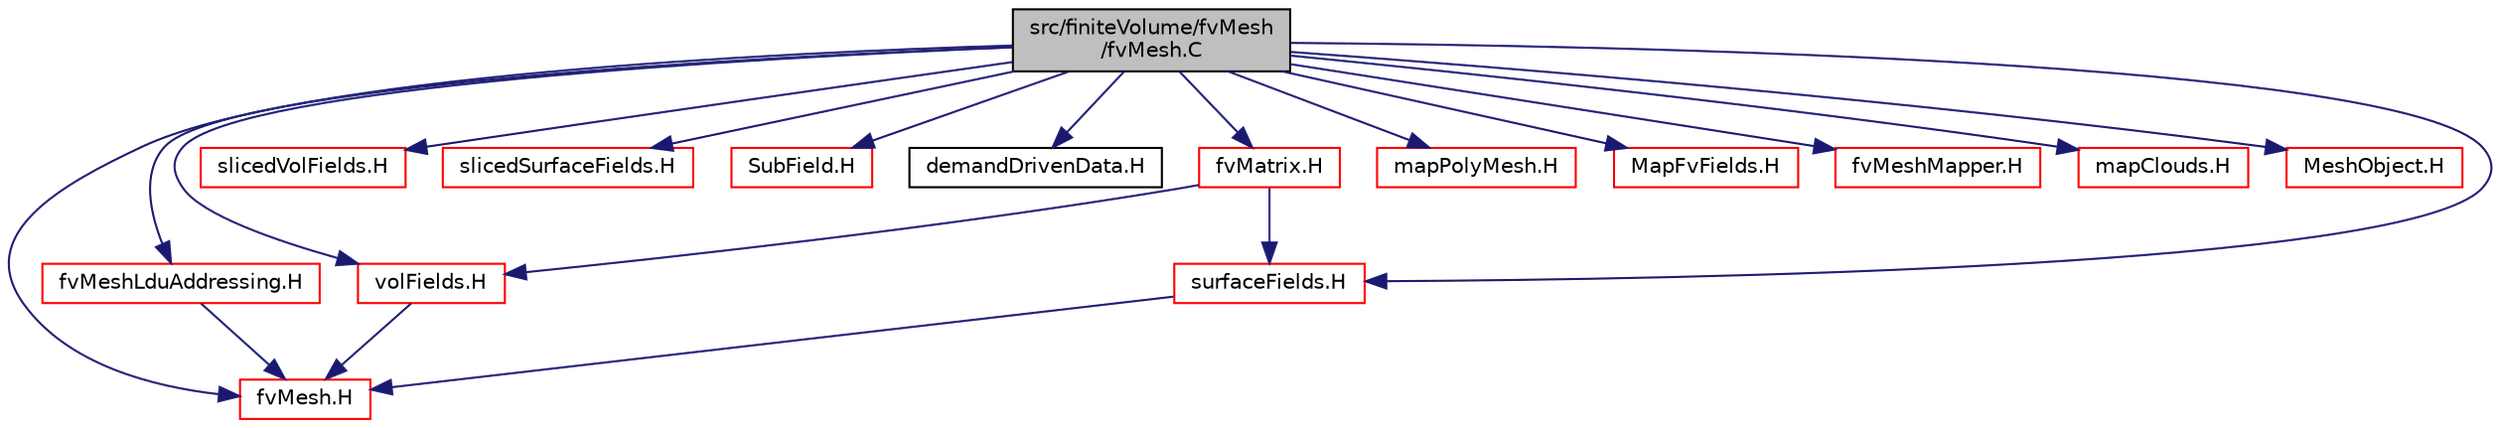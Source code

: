 digraph "src/finiteVolume/fvMesh/fvMesh.C"
{
  bgcolor="transparent";
  edge [fontname="Helvetica",fontsize="10",labelfontname="Helvetica",labelfontsize="10"];
  node [fontname="Helvetica",fontsize="10",shape=record];
  Node1 [label="src/finiteVolume/fvMesh\l/fvMesh.C",height=0.2,width=0.4,color="black", fillcolor="grey75", style="filled" fontcolor="black"];
  Node1 -> Node2 [color="midnightblue",fontsize="10",style="solid",fontname="Helvetica"];
  Node2 [label="fvMesh.H",height=0.2,width=0.4,color="red",URL="$fvMesh_8H.html"];
  Node1 -> Node3 [color="midnightblue",fontsize="10",style="solid",fontname="Helvetica"];
  Node3 [label="volFields.H",height=0.2,width=0.4,color="red",URL="$volFields_8H.html"];
  Node3 -> Node2 [color="midnightblue",fontsize="10",style="solid",fontname="Helvetica"];
  Node1 -> Node4 [color="midnightblue",fontsize="10",style="solid",fontname="Helvetica"];
  Node4 [label="surfaceFields.H",height=0.2,width=0.4,color="red",URL="$surfaceFields_8H.html",tooltip="Foam::surfaceFields. "];
  Node4 -> Node2 [color="midnightblue",fontsize="10",style="solid",fontname="Helvetica"];
  Node1 -> Node5 [color="midnightblue",fontsize="10",style="solid",fontname="Helvetica"];
  Node5 [label="slicedVolFields.H",height=0.2,width=0.4,color="red",URL="$slicedVolFields_8H.html"];
  Node1 -> Node6 [color="midnightblue",fontsize="10",style="solid",fontname="Helvetica"];
  Node6 [label="slicedSurfaceFields.H",height=0.2,width=0.4,color="red",URL="$slicedSurfaceFields_8H.html"];
  Node1 -> Node7 [color="midnightblue",fontsize="10",style="solid",fontname="Helvetica"];
  Node7 [label="SubField.H",height=0.2,width=0.4,color="red",URL="$SubField_8H.html"];
  Node1 -> Node8 [color="midnightblue",fontsize="10",style="solid",fontname="Helvetica"];
  Node8 [label="demandDrivenData.H",height=0.2,width=0.4,color="black",URL="$demandDrivenData_8H.html",tooltip="Template functions to aid in the implementation of demand driven data. "];
  Node1 -> Node9 [color="midnightblue",fontsize="10",style="solid",fontname="Helvetica"];
  Node9 [label="fvMeshLduAddressing.H",height=0.2,width=0.4,color="red",URL="$fvMeshLduAddressing_8H.html"];
  Node9 -> Node2 [color="midnightblue",fontsize="10",style="solid",fontname="Helvetica"];
  Node1 -> Node10 [color="midnightblue",fontsize="10",style="solid",fontname="Helvetica"];
  Node10 [label="mapPolyMesh.H",height=0.2,width=0.4,color="red",URL="$mapPolyMesh_8H.html"];
  Node1 -> Node11 [color="midnightblue",fontsize="10",style="solid",fontname="Helvetica"];
  Node11 [label="MapFvFields.H",height=0.2,width=0.4,color="red",URL="$MapFvFields_8H.html"];
  Node1 -> Node12 [color="midnightblue",fontsize="10",style="solid",fontname="Helvetica"];
  Node12 [label="fvMeshMapper.H",height=0.2,width=0.4,color="red",URL="$fvMeshMapper_8H.html"];
  Node1 -> Node13 [color="midnightblue",fontsize="10",style="solid",fontname="Helvetica"];
  Node13 [label="mapClouds.H",height=0.2,width=0.4,color="red",URL="$mapClouds_8H.html",tooltip="Generic Geometric field mapper. For &quot;real&quot; mapping, add template specialisations for mapping of inter..."];
  Node1 -> Node14 [color="midnightblue",fontsize="10",style="solid",fontname="Helvetica"];
  Node14 [label="MeshObject.H",height=0.2,width=0.4,color="red",URL="$MeshObject_8H.html"];
  Node1 -> Node15 [color="midnightblue",fontsize="10",style="solid",fontname="Helvetica"];
  Node15 [label="fvMatrix.H",height=0.2,width=0.4,color="red",URL="$fvMatrix_8H.html"];
  Node15 -> Node3 [color="midnightblue",fontsize="10",style="solid",fontname="Helvetica"];
  Node15 -> Node4 [color="midnightblue",fontsize="10",style="solid",fontname="Helvetica"];
}
